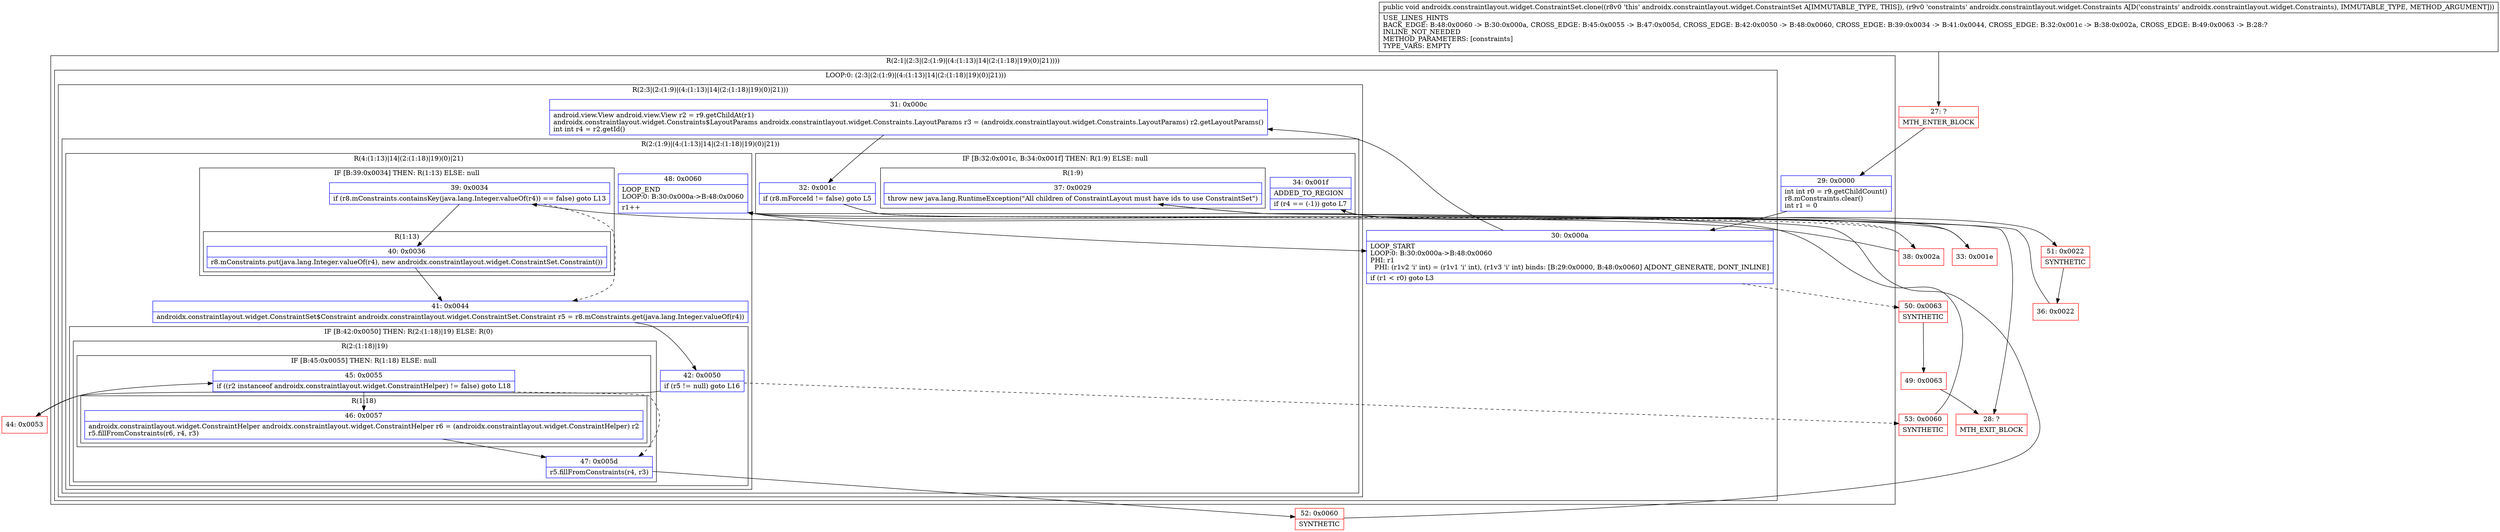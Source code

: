 digraph "CFG forandroidx.constraintlayout.widget.ConstraintSet.clone(Landroidx\/constraintlayout\/widget\/Constraints;)V" {
subgraph cluster_Region_321142547 {
label = "R(2:1|(2:3|(2:(1:9)|(4:(1:13)|14|(2:(1:18)|19)(0)|21))))";
node [shape=record,color=blue];
Node_29 [shape=record,label="{29\:\ 0x0000|int int r0 = r9.getChildCount()\lr8.mConstraints.clear()\lint r1 = 0\l}"];
subgraph cluster_LoopRegion_988348106 {
label = "LOOP:0: (2:3|(2:(1:9)|(4:(1:13)|14|(2:(1:18)|19)(0)|21)))";
node [shape=record,color=blue];
Node_30 [shape=record,label="{30\:\ 0x000a|LOOP_START\lLOOP:0: B:30:0x000a\-\>B:48:0x0060\lPHI: r1 \l  PHI: (r1v2 'i' int) = (r1v1 'i' int), (r1v3 'i' int) binds: [B:29:0x0000, B:48:0x0060] A[DONT_GENERATE, DONT_INLINE]\l|if (r1 \< r0) goto L3\l}"];
subgraph cluster_Region_322890547 {
label = "R(2:3|(2:(1:9)|(4:(1:13)|14|(2:(1:18)|19)(0)|21)))";
node [shape=record,color=blue];
Node_31 [shape=record,label="{31\:\ 0x000c|android.view.View android.view.View r2 = r9.getChildAt(r1)\landroidx.constraintlayout.widget.Constraints$LayoutParams androidx.constraintlayout.widget.Constraints.LayoutParams r3 = (androidx.constraintlayout.widget.Constraints.LayoutParams) r2.getLayoutParams()\lint int r4 = r2.getId()\l}"];
subgraph cluster_Region_648892216 {
label = "R(2:(1:9)|(4:(1:13)|14|(2:(1:18)|19)(0)|21))";
node [shape=record,color=blue];
subgraph cluster_IfRegion_1318087682 {
label = "IF [B:32:0x001c, B:34:0x001f] THEN: R(1:9) ELSE: null";
node [shape=record,color=blue];
Node_32 [shape=record,label="{32\:\ 0x001c|if (r8.mForceId != false) goto L5\l}"];
Node_34 [shape=record,label="{34\:\ 0x001f|ADDED_TO_REGION\l|if (r4 == (\-1)) goto L7\l}"];
subgraph cluster_Region_1134541874 {
label = "R(1:9)";
node [shape=record,color=blue];
Node_37 [shape=record,label="{37\:\ 0x0029|throw new java.lang.RuntimeException(\"All children of ConstraintLayout must have ids to use ConstraintSet\")\l}"];
}
}
subgraph cluster_Region_1776543406 {
label = "R(4:(1:13)|14|(2:(1:18)|19)(0)|21)";
node [shape=record,color=blue];
subgraph cluster_IfRegion_1802674354 {
label = "IF [B:39:0x0034] THEN: R(1:13) ELSE: null";
node [shape=record,color=blue];
Node_39 [shape=record,label="{39\:\ 0x0034|if (r8.mConstraints.containsKey(java.lang.Integer.valueOf(r4)) == false) goto L13\l}"];
subgraph cluster_Region_774995252 {
label = "R(1:13)";
node [shape=record,color=blue];
Node_40 [shape=record,label="{40\:\ 0x0036|r8.mConstraints.put(java.lang.Integer.valueOf(r4), new androidx.constraintlayout.widget.ConstraintSet.Constraint())\l}"];
}
}
Node_41 [shape=record,label="{41\:\ 0x0044|androidx.constraintlayout.widget.ConstraintSet$Constraint androidx.constraintlayout.widget.ConstraintSet.Constraint r5 = r8.mConstraints.get(java.lang.Integer.valueOf(r4))\l}"];
subgraph cluster_IfRegion_536608287 {
label = "IF [B:42:0x0050] THEN: R(2:(1:18)|19) ELSE: R(0)";
node [shape=record,color=blue];
Node_42 [shape=record,label="{42\:\ 0x0050|if (r5 != null) goto L16\l}"];
subgraph cluster_Region_714308880 {
label = "R(2:(1:18)|19)";
node [shape=record,color=blue];
subgraph cluster_IfRegion_558924512 {
label = "IF [B:45:0x0055] THEN: R(1:18) ELSE: null";
node [shape=record,color=blue];
Node_45 [shape=record,label="{45\:\ 0x0055|if ((r2 instanceof androidx.constraintlayout.widget.ConstraintHelper) != false) goto L18\l}"];
subgraph cluster_Region_1546860206 {
label = "R(1:18)";
node [shape=record,color=blue];
Node_46 [shape=record,label="{46\:\ 0x0057|androidx.constraintlayout.widget.ConstraintHelper androidx.constraintlayout.widget.ConstraintHelper r6 = (androidx.constraintlayout.widget.ConstraintHelper) r2\lr5.fillFromConstraints(r6, r4, r3)\l}"];
}
}
Node_47 [shape=record,label="{47\:\ 0x005d|r5.fillFromConstraints(r4, r3)\l}"];
}
subgraph cluster_Region_37181717 {
label = "R(0)";
node [shape=record,color=blue];
}
}
Node_48 [shape=record,label="{48\:\ 0x0060|LOOP_END\lLOOP:0: B:30:0x000a\-\>B:48:0x0060\l|r1++\l}"];
}
}
}
}
}
Node_27 [shape=record,color=red,label="{27\:\ ?|MTH_ENTER_BLOCK\l}"];
Node_33 [shape=record,color=red,label="{33\:\ 0x001e}"];
Node_51 [shape=record,color=red,label="{51\:\ 0x0022|SYNTHETIC\l}"];
Node_36 [shape=record,color=red,label="{36\:\ 0x0022}"];
Node_28 [shape=record,color=red,label="{28\:\ ?|MTH_EXIT_BLOCK\l}"];
Node_38 [shape=record,color=red,label="{38\:\ 0x002a}"];
Node_44 [shape=record,color=red,label="{44\:\ 0x0053}"];
Node_52 [shape=record,color=red,label="{52\:\ 0x0060|SYNTHETIC\l}"];
Node_53 [shape=record,color=red,label="{53\:\ 0x0060|SYNTHETIC\l}"];
Node_50 [shape=record,color=red,label="{50\:\ 0x0063|SYNTHETIC\l}"];
Node_49 [shape=record,color=red,label="{49\:\ 0x0063}"];
MethodNode[shape=record,label="{public void androidx.constraintlayout.widget.ConstraintSet.clone((r8v0 'this' androidx.constraintlayout.widget.ConstraintSet A[IMMUTABLE_TYPE, THIS]), (r9v0 'constraints' androidx.constraintlayout.widget.Constraints A[D('constraints' androidx.constraintlayout.widget.Constraints), IMMUTABLE_TYPE, METHOD_ARGUMENT]))  | USE_LINES_HINTS\lBACK_EDGE: B:48:0x0060 \-\> B:30:0x000a, CROSS_EDGE: B:45:0x0055 \-\> B:47:0x005d, CROSS_EDGE: B:42:0x0050 \-\> B:48:0x0060, CROSS_EDGE: B:39:0x0034 \-\> B:41:0x0044, CROSS_EDGE: B:32:0x001c \-\> B:38:0x002a, CROSS_EDGE: B:49:0x0063 \-\> B:28:?\lINLINE_NOT_NEEDED\lMETHOD_PARAMETERS: [constraints]\lTYPE_VARS: EMPTY\l}"];
MethodNode -> Node_27;Node_29 -> Node_30;
Node_30 -> Node_31;
Node_30 -> Node_50[style=dashed];
Node_31 -> Node_32;
Node_32 -> Node_33;
Node_32 -> Node_38[style=dashed];
Node_34 -> Node_38[style=dashed];
Node_34 -> Node_51;
Node_37 -> Node_28;
Node_39 -> Node_40;
Node_39 -> Node_41[style=dashed];
Node_40 -> Node_41;
Node_41 -> Node_42;
Node_42 -> Node_44;
Node_42 -> Node_53[style=dashed];
Node_45 -> Node_46;
Node_45 -> Node_47[style=dashed];
Node_46 -> Node_47;
Node_47 -> Node_52;
Node_48 -> Node_30;
Node_27 -> Node_29;
Node_33 -> Node_34;
Node_51 -> Node_36;
Node_36 -> Node_37;
Node_38 -> Node_39;
Node_44 -> Node_45;
Node_52 -> Node_48;
Node_53 -> Node_48;
Node_50 -> Node_49;
Node_49 -> Node_28;
}

